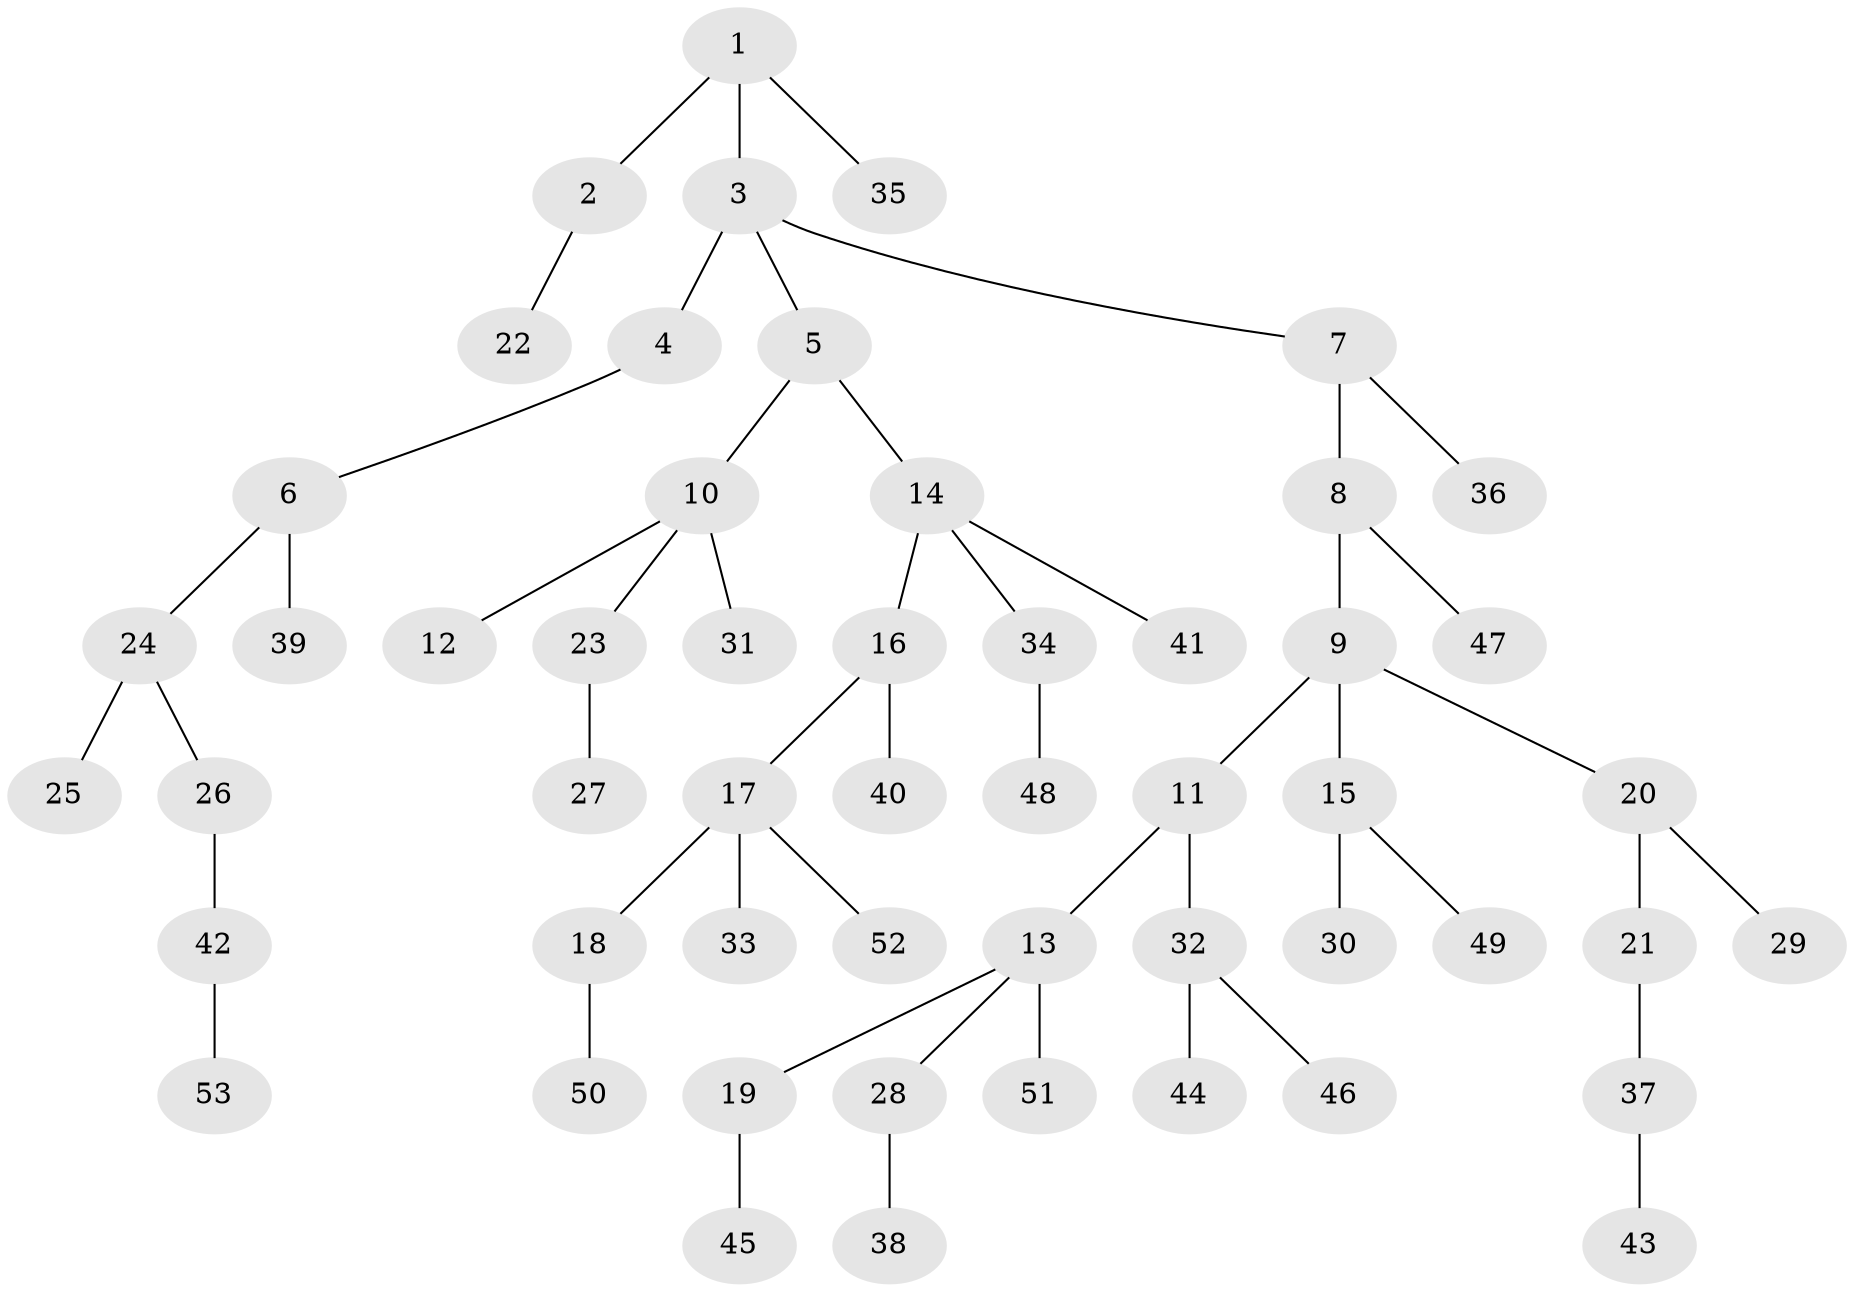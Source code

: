 // Generated by graph-tools (version 1.1) at 2025/11/02/27/25 16:11:25]
// undirected, 53 vertices, 52 edges
graph export_dot {
graph [start="1"]
  node [color=gray90,style=filled];
  1;
  2;
  3;
  4;
  5;
  6;
  7;
  8;
  9;
  10;
  11;
  12;
  13;
  14;
  15;
  16;
  17;
  18;
  19;
  20;
  21;
  22;
  23;
  24;
  25;
  26;
  27;
  28;
  29;
  30;
  31;
  32;
  33;
  34;
  35;
  36;
  37;
  38;
  39;
  40;
  41;
  42;
  43;
  44;
  45;
  46;
  47;
  48;
  49;
  50;
  51;
  52;
  53;
  1 -- 2;
  1 -- 3;
  1 -- 35;
  2 -- 22;
  3 -- 4;
  3 -- 5;
  3 -- 7;
  4 -- 6;
  5 -- 10;
  5 -- 14;
  6 -- 24;
  6 -- 39;
  7 -- 8;
  7 -- 36;
  8 -- 9;
  8 -- 47;
  9 -- 11;
  9 -- 15;
  9 -- 20;
  10 -- 12;
  10 -- 23;
  10 -- 31;
  11 -- 13;
  11 -- 32;
  13 -- 19;
  13 -- 28;
  13 -- 51;
  14 -- 16;
  14 -- 34;
  14 -- 41;
  15 -- 30;
  15 -- 49;
  16 -- 17;
  16 -- 40;
  17 -- 18;
  17 -- 33;
  17 -- 52;
  18 -- 50;
  19 -- 45;
  20 -- 21;
  20 -- 29;
  21 -- 37;
  23 -- 27;
  24 -- 25;
  24 -- 26;
  26 -- 42;
  28 -- 38;
  32 -- 44;
  32 -- 46;
  34 -- 48;
  37 -- 43;
  42 -- 53;
}
